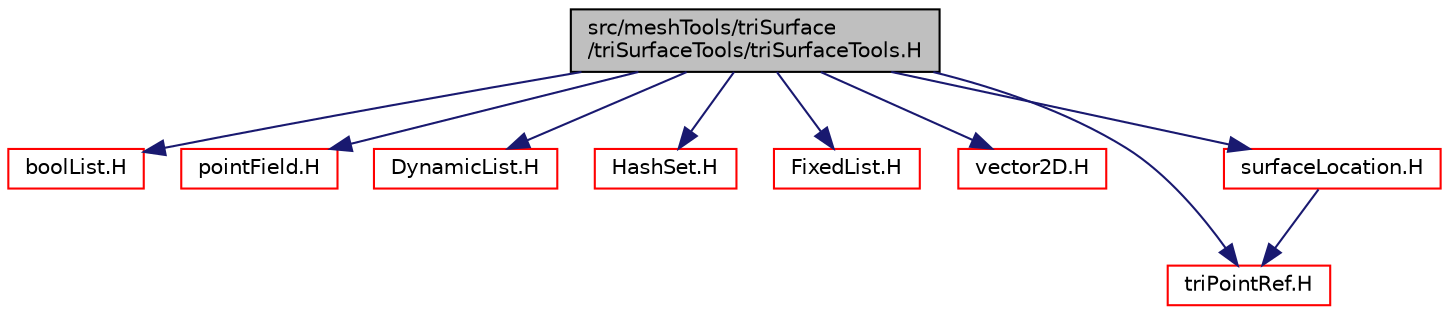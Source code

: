 digraph "src/meshTools/triSurface/triSurfaceTools/triSurfaceTools.H"
{
  bgcolor="transparent";
  edge [fontname="Helvetica",fontsize="10",labelfontname="Helvetica",labelfontsize="10"];
  node [fontname="Helvetica",fontsize="10",shape=record];
  Node1 [label="src/meshTools/triSurface\l/triSurfaceTools/triSurfaceTools.H",height=0.2,width=0.4,color="black", fillcolor="grey75", style="filled", fontcolor="black"];
  Node1 -> Node2 [color="midnightblue",fontsize="10",style="solid",fontname="Helvetica"];
  Node2 [label="boolList.H",height=0.2,width=0.4,color="red",URL="$a08938.html"];
  Node1 -> Node3 [color="midnightblue",fontsize="10",style="solid",fontname="Helvetica"];
  Node3 [label="pointField.H",height=0.2,width=0.4,color="red",URL="$a08908.html"];
  Node1 -> Node4 [color="midnightblue",fontsize="10",style="solid",fontname="Helvetica"];
  Node4 [label="DynamicList.H",height=0.2,width=0.4,color="red",URL="$a07754.html"];
  Node1 -> Node5 [color="midnightblue",fontsize="10",style="solid",fontname="Helvetica"];
  Node5 [label="HashSet.H",height=0.2,width=0.4,color="red",URL="$a07700.html"];
  Node1 -> Node6 [color="midnightblue",fontsize="10",style="solid",fontname="Helvetica"];
  Node6 [label="FixedList.H",height=0.2,width=0.4,color="red",URL="$a07757.html"];
  Node1 -> Node7 [color="midnightblue",fontsize="10",style="solid",fontname="Helvetica"];
  Node7 [label="vector2D.H",height=0.2,width=0.4,color="red",URL="$a09200.html"];
  Node1 -> Node8 [color="midnightblue",fontsize="10",style="solid",fontname="Helvetica"];
  Node8 [label="triPointRef.H",height=0.2,width=0.4,color="red",URL="$a08924.html"];
  Node1 -> Node9 [color="midnightblue",fontsize="10",style="solid",fontname="Helvetica"];
  Node9 [label="surfaceLocation.H",height=0.2,width=0.4,color="red",URL="$a07616.html"];
  Node9 -> Node8 [color="midnightblue",fontsize="10",style="solid",fontname="Helvetica"];
}

